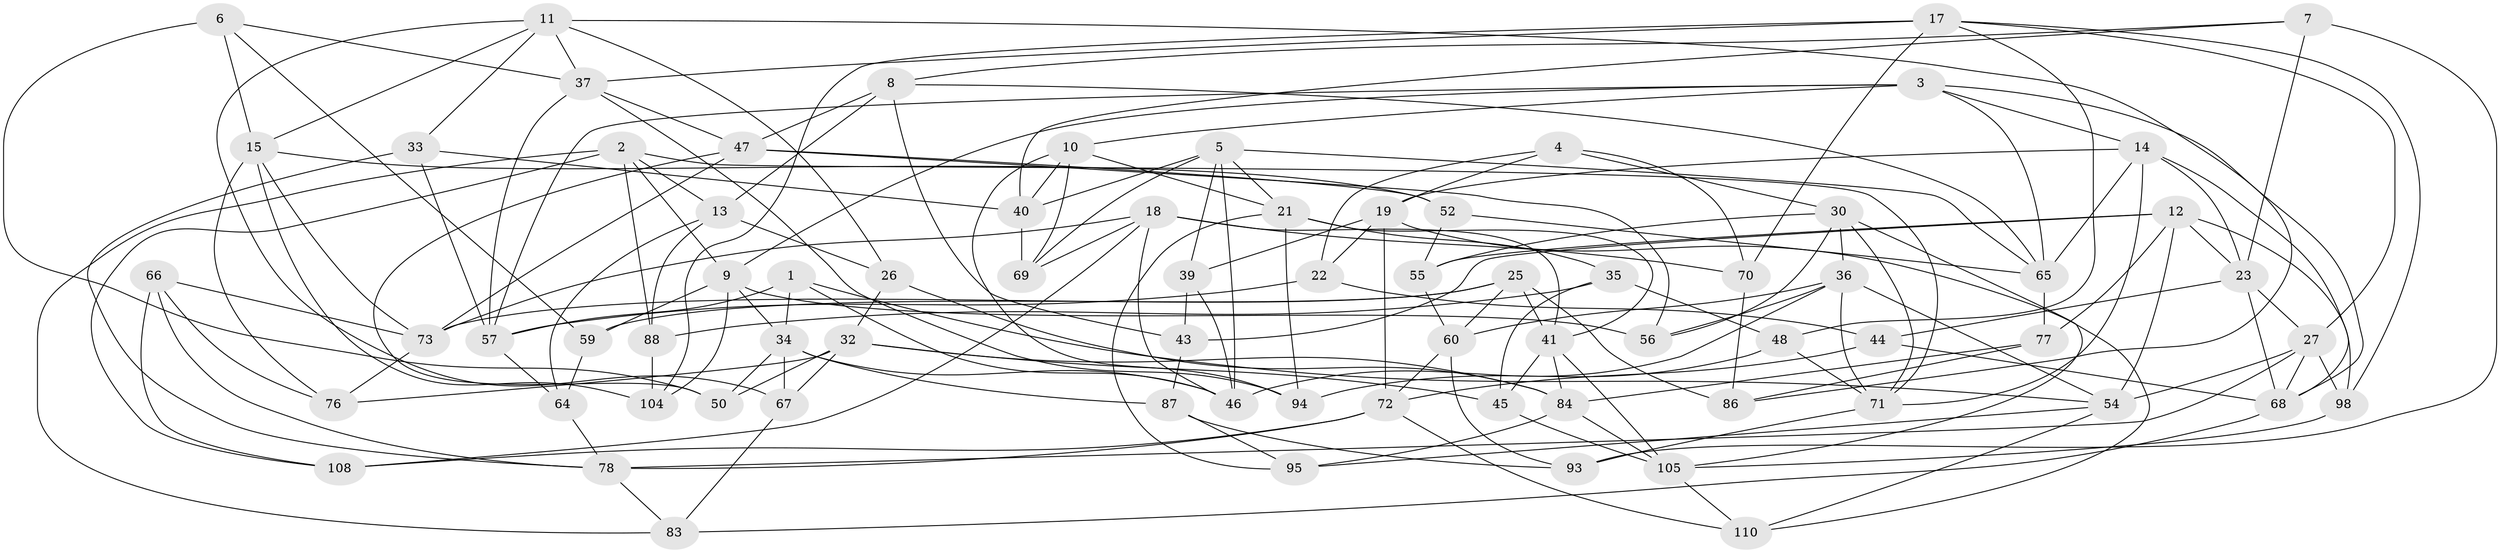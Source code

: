 // Generated by graph-tools (version 1.1) at 2025/24/03/03/25 07:24:29]
// undirected, 74 vertices, 183 edges
graph export_dot {
graph [start="1"]
  node [color=gray90,style=filled];
  1;
  2 [super="+111"];
  3 [super="+24"];
  4;
  5 [super="+103"];
  6;
  7;
  8 [super="+20"];
  9 [super="+28"];
  10 [super="+102"];
  11 [super="+106"];
  12 [super="+101"];
  13 [super="+29"];
  14 [super="+63"];
  15 [super="+16"];
  17 [super="+53"];
  18 [super="+85"];
  19 [super="+49"];
  21 [super="+58"];
  22;
  23 [super="+75"];
  25 [super="+62"];
  26;
  27 [super="+81"];
  30 [super="+31"];
  32 [super="+96"];
  33;
  34 [super="+38"];
  35;
  36 [super="+51"];
  37 [super="+89"];
  39;
  40 [super="+42"];
  41 [super="+92"];
  43;
  44;
  45;
  46 [super="+100"];
  47 [super="+82"];
  48;
  50;
  52;
  54 [super="+99"];
  55;
  56;
  57 [super="+61"];
  59;
  60 [super="+90"];
  64;
  65 [super="+74"];
  66;
  67;
  68 [super="+80"];
  69;
  70;
  71 [super="+112"];
  72 [super="+97"];
  73 [super="+79"];
  76;
  77;
  78 [super="+91"];
  83;
  84 [super="+109"];
  86;
  87;
  88;
  93;
  94;
  95;
  98;
  104;
  105 [super="+107"];
  108;
  110;
  1 -- 46;
  1 -- 34;
  1 -- 54;
  1 -- 57;
  2 -- 83;
  2 -- 108;
  2 -- 9;
  2 -- 88;
  2 -- 13;
  2 -- 71;
  3 -- 10;
  3 -- 14;
  3 -- 9;
  3 -- 65;
  3 -- 68;
  3 -- 57;
  4 -- 70;
  4 -- 30;
  4 -- 19;
  4 -- 22;
  5 -- 40;
  5 -- 69;
  5 -- 65;
  5 -- 21;
  5 -- 39;
  5 -- 46;
  6 -- 50;
  6 -- 59;
  6 -- 15;
  6 -- 37;
  7 -- 93;
  7 -- 23;
  7 -- 8;
  7 -- 40;
  8 -- 13 [weight=2];
  8 -- 65;
  8 -- 43;
  8 -- 47;
  9 -- 59;
  9 -- 34;
  9 -- 104;
  9 -- 56;
  10 -- 69;
  10 -- 94;
  10 -- 21;
  10 -- 40 [weight=2];
  11 -- 67;
  11 -- 33;
  11 -- 15;
  11 -- 26;
  11 -- 37;
  11 -- 86;
  12 -- 55;
  12 -- 54;
  12 -- 77;
  12 -- 98;
  12 -- 43;
  12 -- 23;
  13 -- 88;
  13 -- 26;
  13 -- 64;
  14 -- 19;
  14 -- 68;
  14 -- 65;
  14 -- 71;
  14 -- 23;
  15 -- 76;
  15 -- 104;
  15 -- 52;
  15 -- 73;
  17 -- 104;
  17 -- 70;
  17 -- 48;
  17 -- 98;
  17 -- 27;
  17 -- 37;
  18 -- 69;
  18 -- 108;
  18 -- 41;
  18 -- 73;
  18 -- 70;
  18 -- 46;
  19 -- 110;
  19 -- 39;
  19 -- 72;
  19 -- 22;
  21 -- 94;
  21 -- 41;
  21 -- 35;
  21 -- 95;
  22 -- 57;
  22 -- 44;
  23 -- 27;
  23 -- 68;
  23 -- 44;
  25 -- 41;
  25 -- 60 [weight=2];
  25 -- 59;
  25 -- 86;
  25 -- 73;
  26 -- 32;
  26 -- 84;
  27 -- 54;
  27 -- 98;
  27 -- 78;
  27 -- 68;
  30 -- 56;
  30 -- 71;
  30 -- 105;
  30 -- 36;
  30 -- 55;
  32 -- 45;
  32 -- 76;
  32 -- 50;
  32 -- 67;
  32 -- 84;
  33 -- 78;
  33 -- 57;
  33 -- 40;
  34 -- 67;
  34 -- 50;
  34 -- 87;
  34 -- 46;
  35 -- 48;
  35 -- 45;
  35 -- 88;
  36 -- 54;
  36 -- 56;
  36 -- 71;
  36 -- 60;
  36 -- 46;
  37 -- 47;
  37 -- 94;
  37 -- 57;
  39 -- 43;
  39 -- 46;
  40 -- 69;
  41 -- 84;
  41 -- 45;
  41 -- 105;
  43 -- 87;
  44 -- 72;
  44 -- 68;
  45 -- 105;
  47 -- 56;
  47 -- 52;
  47 -- 73;
  47 -- 50;
  48 -- 94;
  48 -- 71;
  52 -- 55;
  52 -- 65;
  54 -- 110;
  54 -- 95;
  55 -- 60;
  57 -- 64;
  59 -- 64;
  60 -- 93;
  60 -- 72;
  64 -- 78;
  65 -- 77;
  66 -- 76;
  66 -- 108;
  66 -- 73;
  66 -- 78;
  67 -- 83;
  68 -- 83;
  70 -- 86;
  71 -- 93;
  72 -- 110;
  72 -- 108;
  72 -- 78;
  73 -- 76;
  77 -- 86;
  77 -- 84;
  78 -- 83;
  84 -- 95;
  84 -- 105;
  87 -- 95;
  87 -- 93;
  88 -- 104;
  98 -- 105;
  105 -- 110;
}
